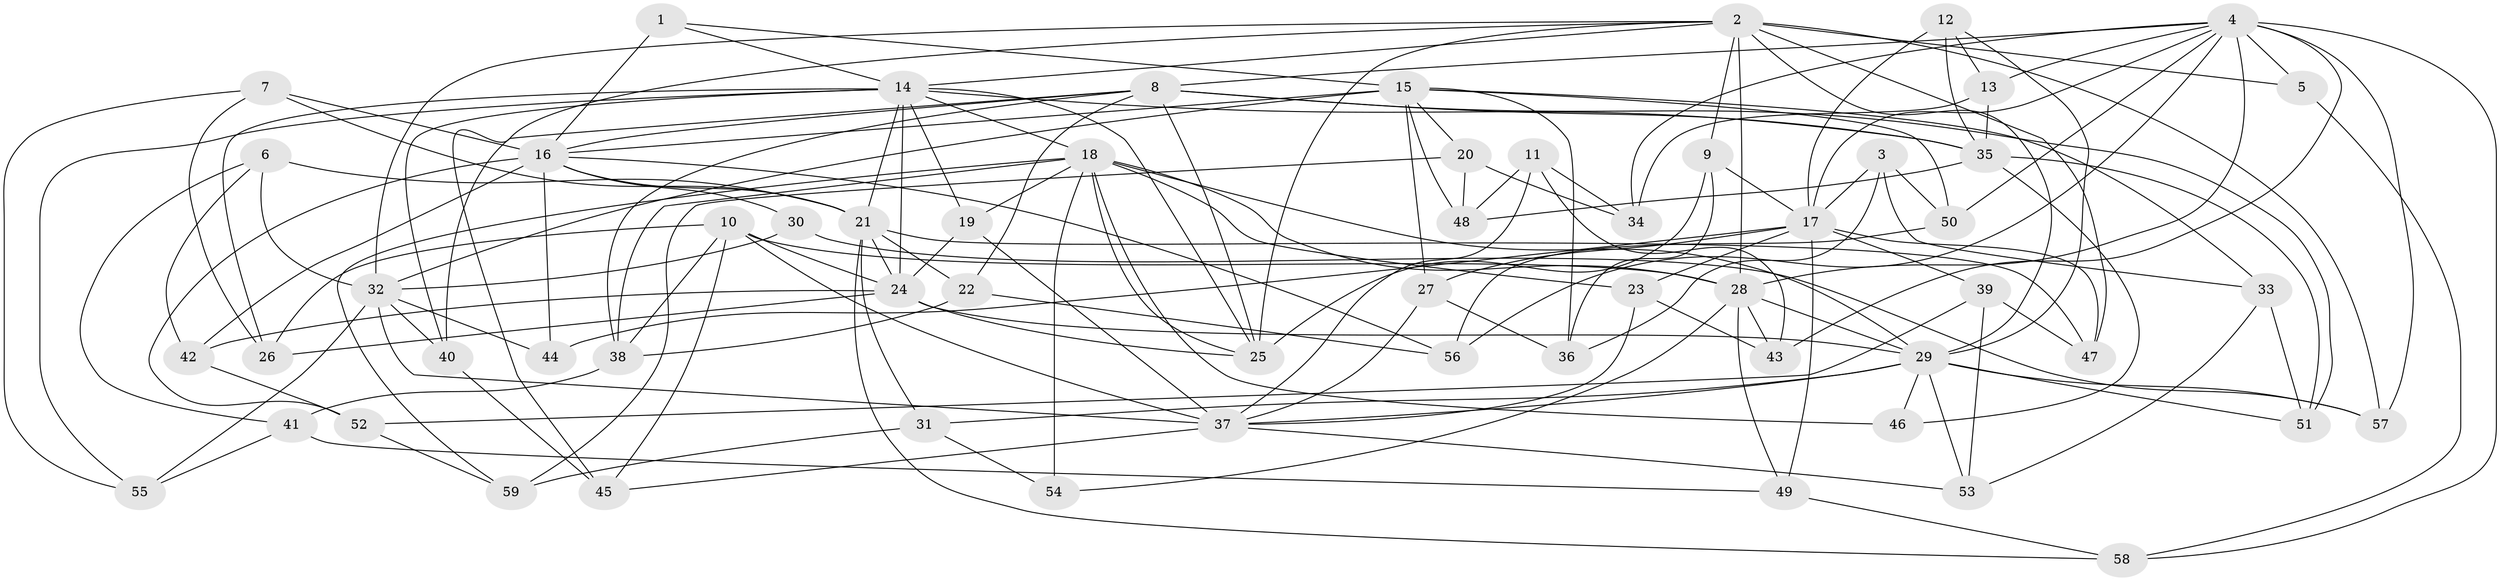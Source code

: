 // original degree distribution, {4: 1.0}
// Generated by graph-tools (version 1.1) at 2025/54/03/04/25 22:54:07]
// undirected, 59 vertices, 157 edges
graph export_dot {
  node [color=gray90,style=filled];
  1;
  2;
  3;
  4;
  5;
  6;
  7;
  8;
  9;
  10;
  11;
  12;
  13;
  14;
  15;
  16;
  17;
  18;
  19;
  20;
  21;
  22;
  23;
  24;
  25;
  26;
  27;
  28;
  29;
  30;
  31;
  32;
  33;
  34;
  35;
  36;
  37;
  38;
  39;
  40;
  41;
  42;
  43;
  44;
  45;
  46;
  47;
  48;
  49;
  50;
  51;
  52;
  53;
  54;
  55;
  56;
  57;
  58;
  59;
  1 -- 14 [weight=1.0];
  1 -- 15 [weight=1.0];
  1 -- 16 [weight=2.0];
  2 -- 5 [weight=1.0];
  2 -- 9 [weight=1.0];
  2 -- 14 [weight=1.0];
  2 -- 25 [weight=1.0];
  2 -- 28 [weight=1.0];
  2 -- 29 [weight=1.0];
  2 -- 32 [weight=1.0];
  2 -- 45 [weight=1.0];
  2 -- 47 [weight=1.0];
  2 -- 57 [weight=1.0];
  3 -- 17 [weight=1.0];
  3 -- 33 [weight=1.0];
  3 -- 36 [weight=1.0];
  3 -- 50 [weight=1.0];
  4 -- 5 [weight=2.0];
  4 -- 8 [weight=1.0];
  4 -- 13 [weight=1.0];
  4 -- 17 [weight=1.0];
  4 -- 28 [weight=1.0];
  4 -- 34 [weight=1.0];
  4 -- 43 [weight=1.0];
  4 -- 50 [weight=1.0];
  4 -- 56 [weight=1.0];
  4 -- 57 [weight=1.0];
  4 -- 58 [weight=1.0];
  5 -- 58 [weight=1.0];
  6 -- 21 [weight=1.0];
  6 -- 32 [weight=1.0];
  6 -- 41 [weight=1.0];
  6 -- 42 [weight=1.0];
  7 -- 16 [weight=1.0];
  7 -- 21 [weight=1.0];
  7 -- 26 [weight=1.0];
  7 -- 55 [weight=1.0];
  8 -- 16 [weight=1.0];
  8 -- 22 [weight=1.0];
  8 -- 25 [weight=1.0];
  8 -- 35 [weight=2.0];
  8 -- 38 [weight=2.0];
  8 -- 40 [weight=1.0];
  8 -- 51 [weight=1.0];
  9 -- 17 [weight=1.0];
  9 -- 25 [weight=1.0];
  9 -- 36 [weight=1.0];
  10 -- 24 [weight=1.0];
  10 -- 26 [weight=1.0];
  10 -- 28 [weight=1.0];
  10 -- 37 [weight=3.0];
  10 -- 38 [weight=1.0];
  10 -- 45 [weight=1.0];
  11 -- 34 [weight=1.0];
  11 -- 37 [weight=1.0];
  11 -- 43 [weight=1.0];
  11 -- 48 [weight=1.0];
  12 -- 13 [weight=1.0];
  12 -- 17 [weight=1.0];
  12 -- 29 [weight=1.0];
  12 -- 35 [weight=1.0];
  13 -- 34 [weight=1.0];
  13 -- 35 [weight=1.0];
  14 -- 18 [weight=1.0];
  14 -- 19 [weight=1.0];
  14 -- 21 [weight=1.0];
  14 -- 24 [weight=2.0];
  14 -- 25 [weight=1.0];
  14 -- 26 [weight=1.0];
  14 -- 35 [weight=1.0];
  14 -- 40 [weight=1.0];
  14 -- 55 [weight=1.0];
  15 -- 16 [weight=1.0];
  15 -- 20 [weight=1.0];
  15 -- 27 [weight=1.0];
  15 -- 32 [weight=2.0];
  15 -- 33 [weight=1.0];
  15 -- 36 [weight=1.0];
  15 -- 48 [weight=1.0];
  15 -- 50 [weight=1.0];
  16 -- 21 [weight=1.0];
  16 -- 30 [weight=1.0];
  16 -- 42 [weight=1.0];
  16 -- 44 [weight=2.0];
  16 -- 52 [weight=1.0];
  16 -- 56 [weight=1.0];
  17 -- 23 [weight=1.0];
  17 -- 27 [weight=1.0];
  17 -- 39 [weight=1.0];
  17 -- 44 [weight=1.0];
  17 -- 47 [weight=1.0];
  17 -- 49 [weight=1.0];
  18 -- 19 [weight=1.0];
  18 -- 23 [weight=1.0];
  18 -- 25 [weight=1.0];
  18 -- 28 [weight=1.0];
  18 -- 29 [weight=1.0];
  18 -- 38 [weight=1.0];
  18 -- 46 [weight=2.0];
  18 -- 54 [weight=2.0];
  18 -- 59 [weight=1.0];
  19 -- 24 [weight=1.0];
  19 -- 37 [weight=1.0];
  20 -- 34 [weight=1.0];
  20 -- 48 [weight=1.0];
  20 -- 59 [weight=1.0];
  21 -- 22 [weight=1.0];
  21 -- 24 [weight=2.0];
  21 -- 31 [weight=1.0];
  21 -- 47 [weight=1.0];
  21 -- 58 [weight=1.0];
  22 -- 38 [weight=1.0];
  22 -- 56 [weight=1.0];
  23 -- 37 [weight=1.0];
  23 -- 43 [weight=1.0];
  24 -- 25 [weight=1.0];
  24 -- 26 [weight=1.0];
  24 -- 29 [weight=1.0];
  24 -- 42 [weight=1.0];
  27 -- 36 [weight=1.0];
  27 -- 37 [weight=1.0];
  28 -- 29 [weight=1.0];
  28 -- 43 [weight=1.0];
  28 -- 49 [weight=1.0];
  28 -- 54 [weight=1.0];
  29 -- 31 [weight=1.0];
  29 -- 37 [weight=2.0];
  29 -- 46 [weight=1.0];
  29 -- 51 [weight=1.0];
  29 -- 53 [weight=1.0];
  29 -- 57 [weight=1.0];
  30 -- 32 [weight=2.0];
  30 -- 57 [weight=1.0];
  31 -- 54 [weight=1.0];
  31 -- 59 [weight=1.0];
  32 -- 37 [weight=1.0];
  32 -- 40 [weight=1.0];
  32 -- 44 [weight=1.0];
  32 -- 55 [weight=1.0];
  33 -- 51 [weight=1.0];
  33 -- 53 [weight=1.0];
  35 -- 46 [weight=1.0];
  35 -- 48 [weight=1.0];
  35 -- 51 [weight=1.0];
  37 -- 45 [weight=1.0];
  37 -- 53 [weight=1.0];
  38 -- 41 [weight=1.0];
  39 -- 47 [weight=1.0];
  39 -- 52 [weight=1.0];
  39 -- 53 [weight=1.0];
  40 -- 45 [weight=1.0];
  41 -- 49 [weight=1.0];
  41 -- 55 [weight=1.0];
  42 -- 52 [weight=1.0];
  49 -- 58 [weight=1.0];
  50 -- 56 [weight=1.0];
  52 -- 59 [weight=1.0];
}
